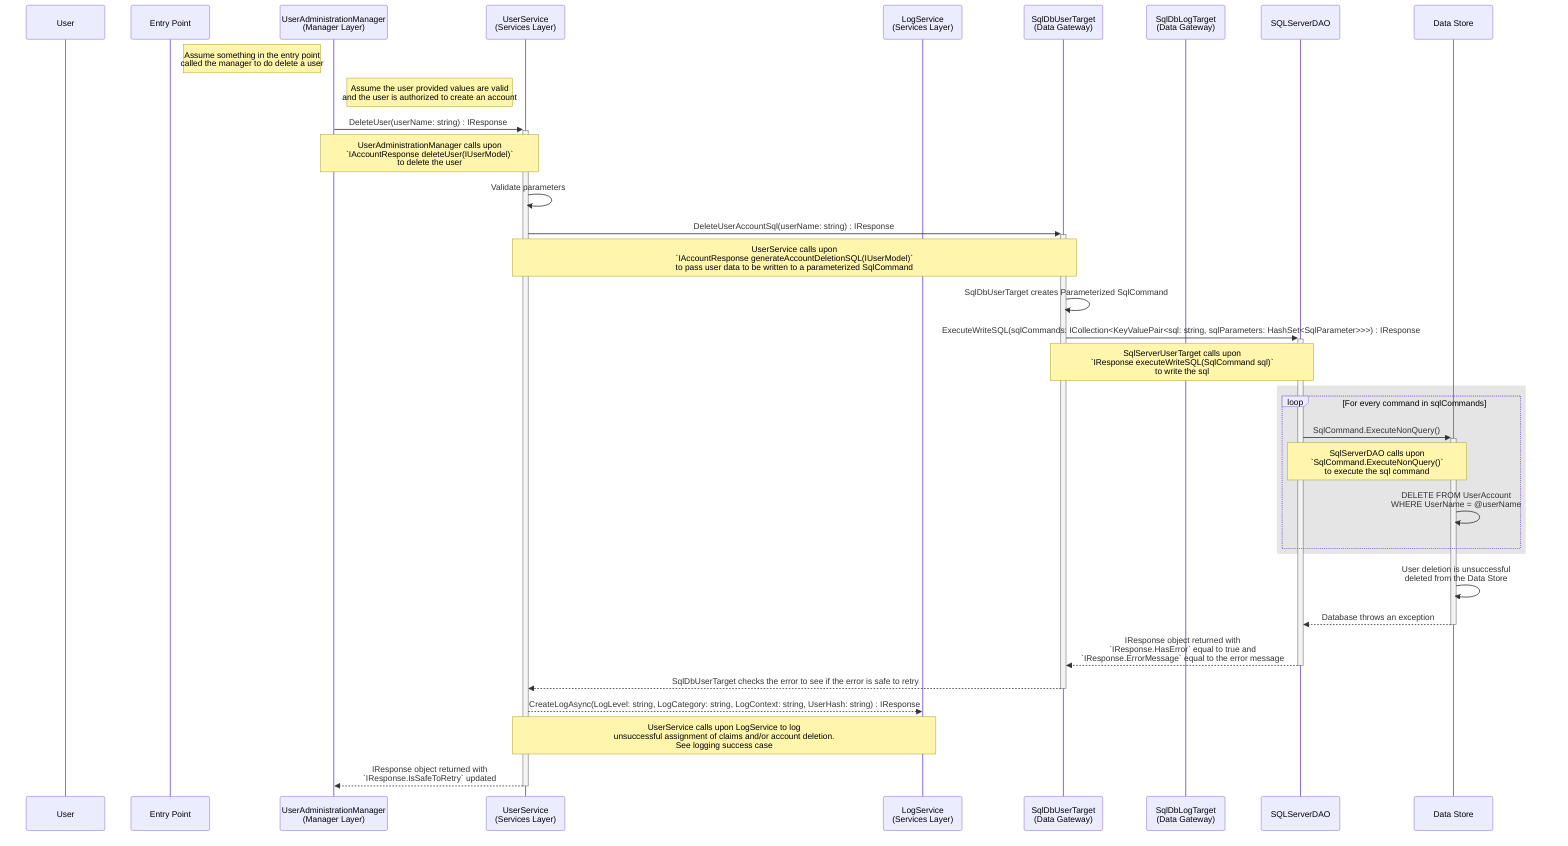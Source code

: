 sequenceDiagram
participant u as User
participant e as Entry Point
participant usm as UserAdministrationManager<br>(Manager Layer)
participant uc as UserService<br>(Services Layer)
participant ll as LogService<br>(Services Layer) 
participant dg as SqlDbUserTarget<br>(Data Gateway)
participant ldg as SqlDbLogTarget<br>(Data Gateway)
participant da as SQLServerDAO
participant ds as Data Store

Note Right of e: Assume something in the entry point<br>called the manager to do delete a user
Note Right of usm: Assume the user provided values are valid<br>and the user is authorized to create an account

usm->>+uc: DeleteUser(userName: string) : IResponse
    Note over usm,uc: UserAdministrationManager calls upon<br>`IAccountResponse deleteUser(IUserModel)`<br>to delete the user

uc->>uc: Validate parameters

# delete the user
uc->>+dg: DeleteUserAccountSql(userName: string) : IResponse
    Note over uc,dg: UserService calls upon<br>`IAccountResponse generateAccountDeletionSQL(IUserModel)`<br>to pass user data to be written to a parameterized SqlCommand

dg->>dg: SqlDbUserTarget creates Parameterized SqlCommand

dg->>+da: ExecuteWriteSQL(sqlCommands: ICollection<KeyValuePair<sql: string, sqlParameters: HashSet<SqlParameter>>>) : IResponse
    Note over dg,da: SqlServerUserTarget calls upon<br>`IResponse executeWriteSQL(SqlCommand sql)`<br>to write the sql


rect rgba(127, 127, 127, 0.2)
loop For every command in sqlCommands

    da->>+ds: SqlCommand.ExecuteNonQuery()
        Note over da,ds: SqlServerDAO calls upon<br>`SqlCommand.ExecuteNonQuery()`<br>to execute the sql command
    
    ds->>ds: DELETE FROM UserAccount<br>WHERE UserName = @userName

end
end

ds->>ds: User deletion is unsuccessful<br>deleted from the Data Store

ds-->>-da: Database throws an exception

da-->>-dg: IResponse object returned with<br>`IResponse.HasError` equal to true and<br>`IResponse.ErrorMessage` equal to the error message 

dg-->>-uc: SqlDbUserTarget checks the error to see if the error is safe to retry

# Write log that user was unsuccessfully deleted
uc-->>ll: CreateLogAsync(LogLevel: string, LogCategory: string, LogContext: string, UserHash: string) : IResponse
    Note over uc,ll: UserService calls upon LogService to log<br>unsuccessful assignment of claims and/or account deletion.<br>See logging success case

uc-->>-usm: IResponse object returned with<br>`IResponse.IsSafeToRetry` updated